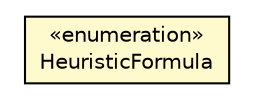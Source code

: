 #!/usr/local/bin/dot
#
# Class diagram 
# Generated by UMLGraph version R5_6-24-gf6e263 (http://www.umlgraph.org/)
#

digraph G {
	edge [fontname="Helvetica",fontsize=10,labelfontname="Helvetica",labelfontsize=10];
	node [fontname="Helvetica",fontsize=10,shape=plaintext];
	nodesep=0.25;
	ranksep=0.5;
	// com.orientechnologies.orient.core.sql.functions.graph.HeuristicFormula
	c1045620 [label=<<table title="com.orientechnologies.orient.core.sql.functions.graph.HeuristicFormula" border="0" cellborder="1" cellspacing="0" cellpadding="2" port="p" bgcolor="lemonChiffon" href="./HeuristicFormula.html">
		<tr><td><table border="0" cellspacing="0" cellpadding="1">
<tr><td align="center" balign="center"> &#171;enumeration&#187; </td></tr>
<tr><td align="center" balign="center"> HeuristicFormula </td></tr>
		</table></td></tr>
		</table>>, URL="./HeuristicFormula.html", fontname="Helvetica", fontcolor="black", fontsize=10.0];
}

